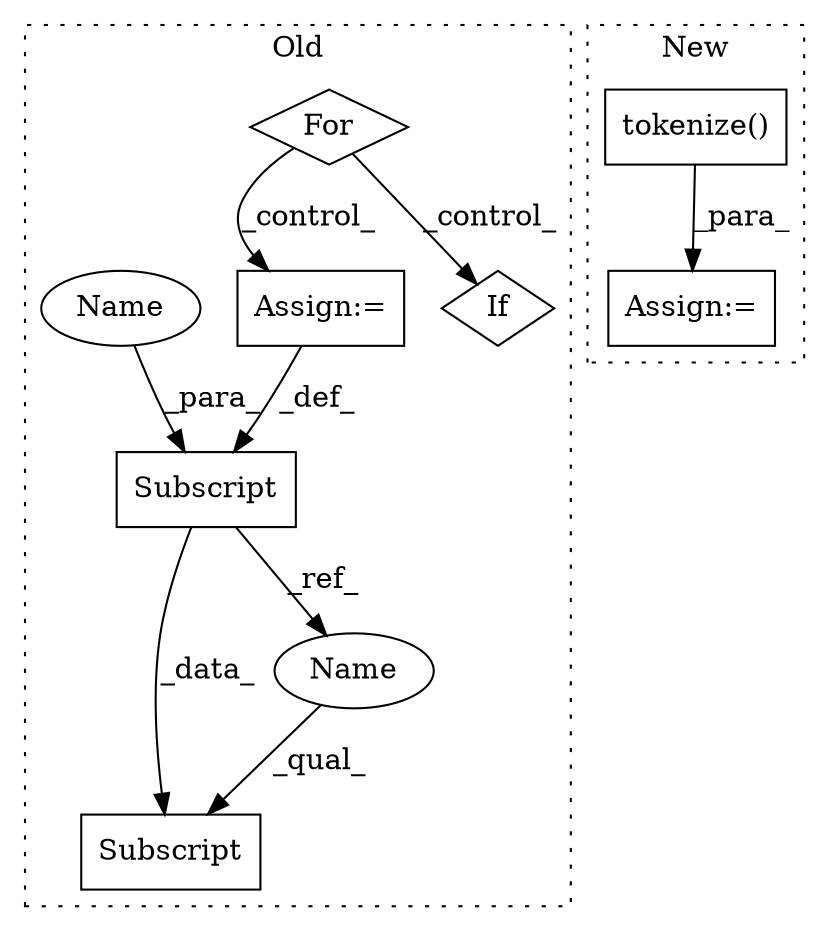 digraph G {
subgraph cluster0 {
1 [label="Subscript" a="63" s="3398,0" l="15,0" shape="box"];
4 [label="Assign:=" a="68" s="3331" l="3" shape="box"];
5 [label="Subscript" a="63" s="3323,0" l="8,0" shape="box"];
6 [label="If" a="96" s="3365" l="3" shape="diamond"];
7 [label="For" a="107" s="3290,3313" l="4,10" shape="diamond"];
8 [label="Name" a="87" s="3329" l="1" shape="ellipse"];
9 [label="Name" a="87" s="3398" l="5" shape="ellipse"];
label = "Old";
style="dotted";
}
subgraph cluster1 {
2 [label="tokenize()" a="75" s="3024,3049" l="19,1" shape="box"];
3 [label="Assign:=" a="68" s="3263" l="3" shape="box"];
label = "New";
style="dotted";
}
2 -> 3 [label="_para_"];
4 -> 5 [label="_def_"];
5 -> 1 [label="_data_"];
5 -> 9 [label="_ref_"];
7 -> 6 [label="_control_"];
7 -> 4 [label="_control_"];
8 -> 5 [label="_para_"];
9 -> 1 [label="_qual_"];
}